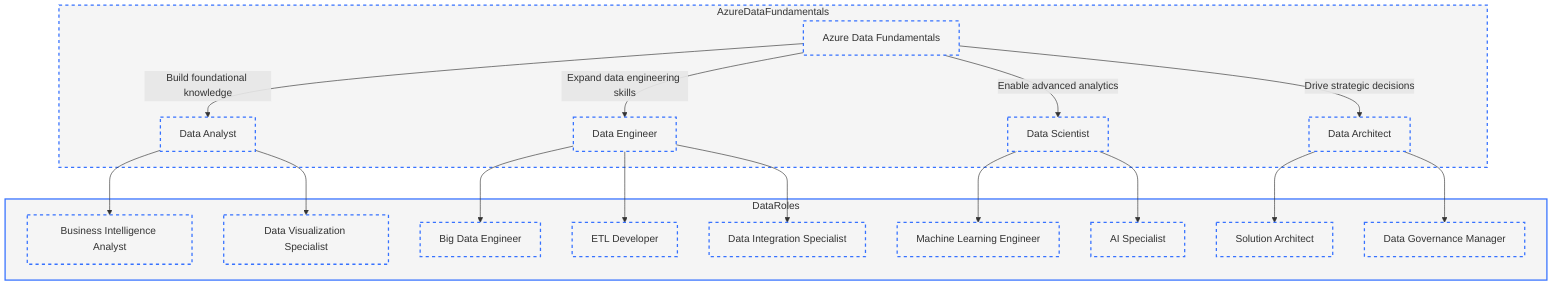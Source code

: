 graph TB

subgraph AzureDataFundamentals
    A[Azure Data Fundamentals]
    A -->|Build foundational knowledge| B[Data Analyst]
    A -->|Expand data engineering skills| C[Data Engineer]
    A -->|Enable advanced analytics| D[Data Scientist]
    A -->|Drive strategic decisions| E[Data Architect]
end

subgraph DataRoles
    B --> F[Business Intelligence Analyst]
    B --> G[Data Visualization Specialist]
    C --> H[Big Data Engineer]
    C --> I[ETL Developer]
    C --> J[Data Integration Specialist]
    D --> K[Machine Learning Engineer]
    D --> L[AI Specialist]
    E --> M[Solution Architect]
    E --> N[Data Governance Manager]
end

style AzureDataFundamentals fill:#F5F5F5,stroke:#3772FF,stroke-width:2px,stroke-dasharray: 5,5
style DataRoles fill:#F5F5F5,stroke:#3772FF,stroke-width:2px

classDef defaultNode fill:#F5F5F5,stroke:#3772FF,stroke-width:2px;
classDef mainNode fill:#F5F5F5,stroke:#3772FF,stroke-width:2px,stroke-dasharray: 5,5;
class A,B,C,D,E,F,G,H,I,J,K,L,M,N mainNode;
class F,G,H,I,J,K,L,M,N defaultNode;